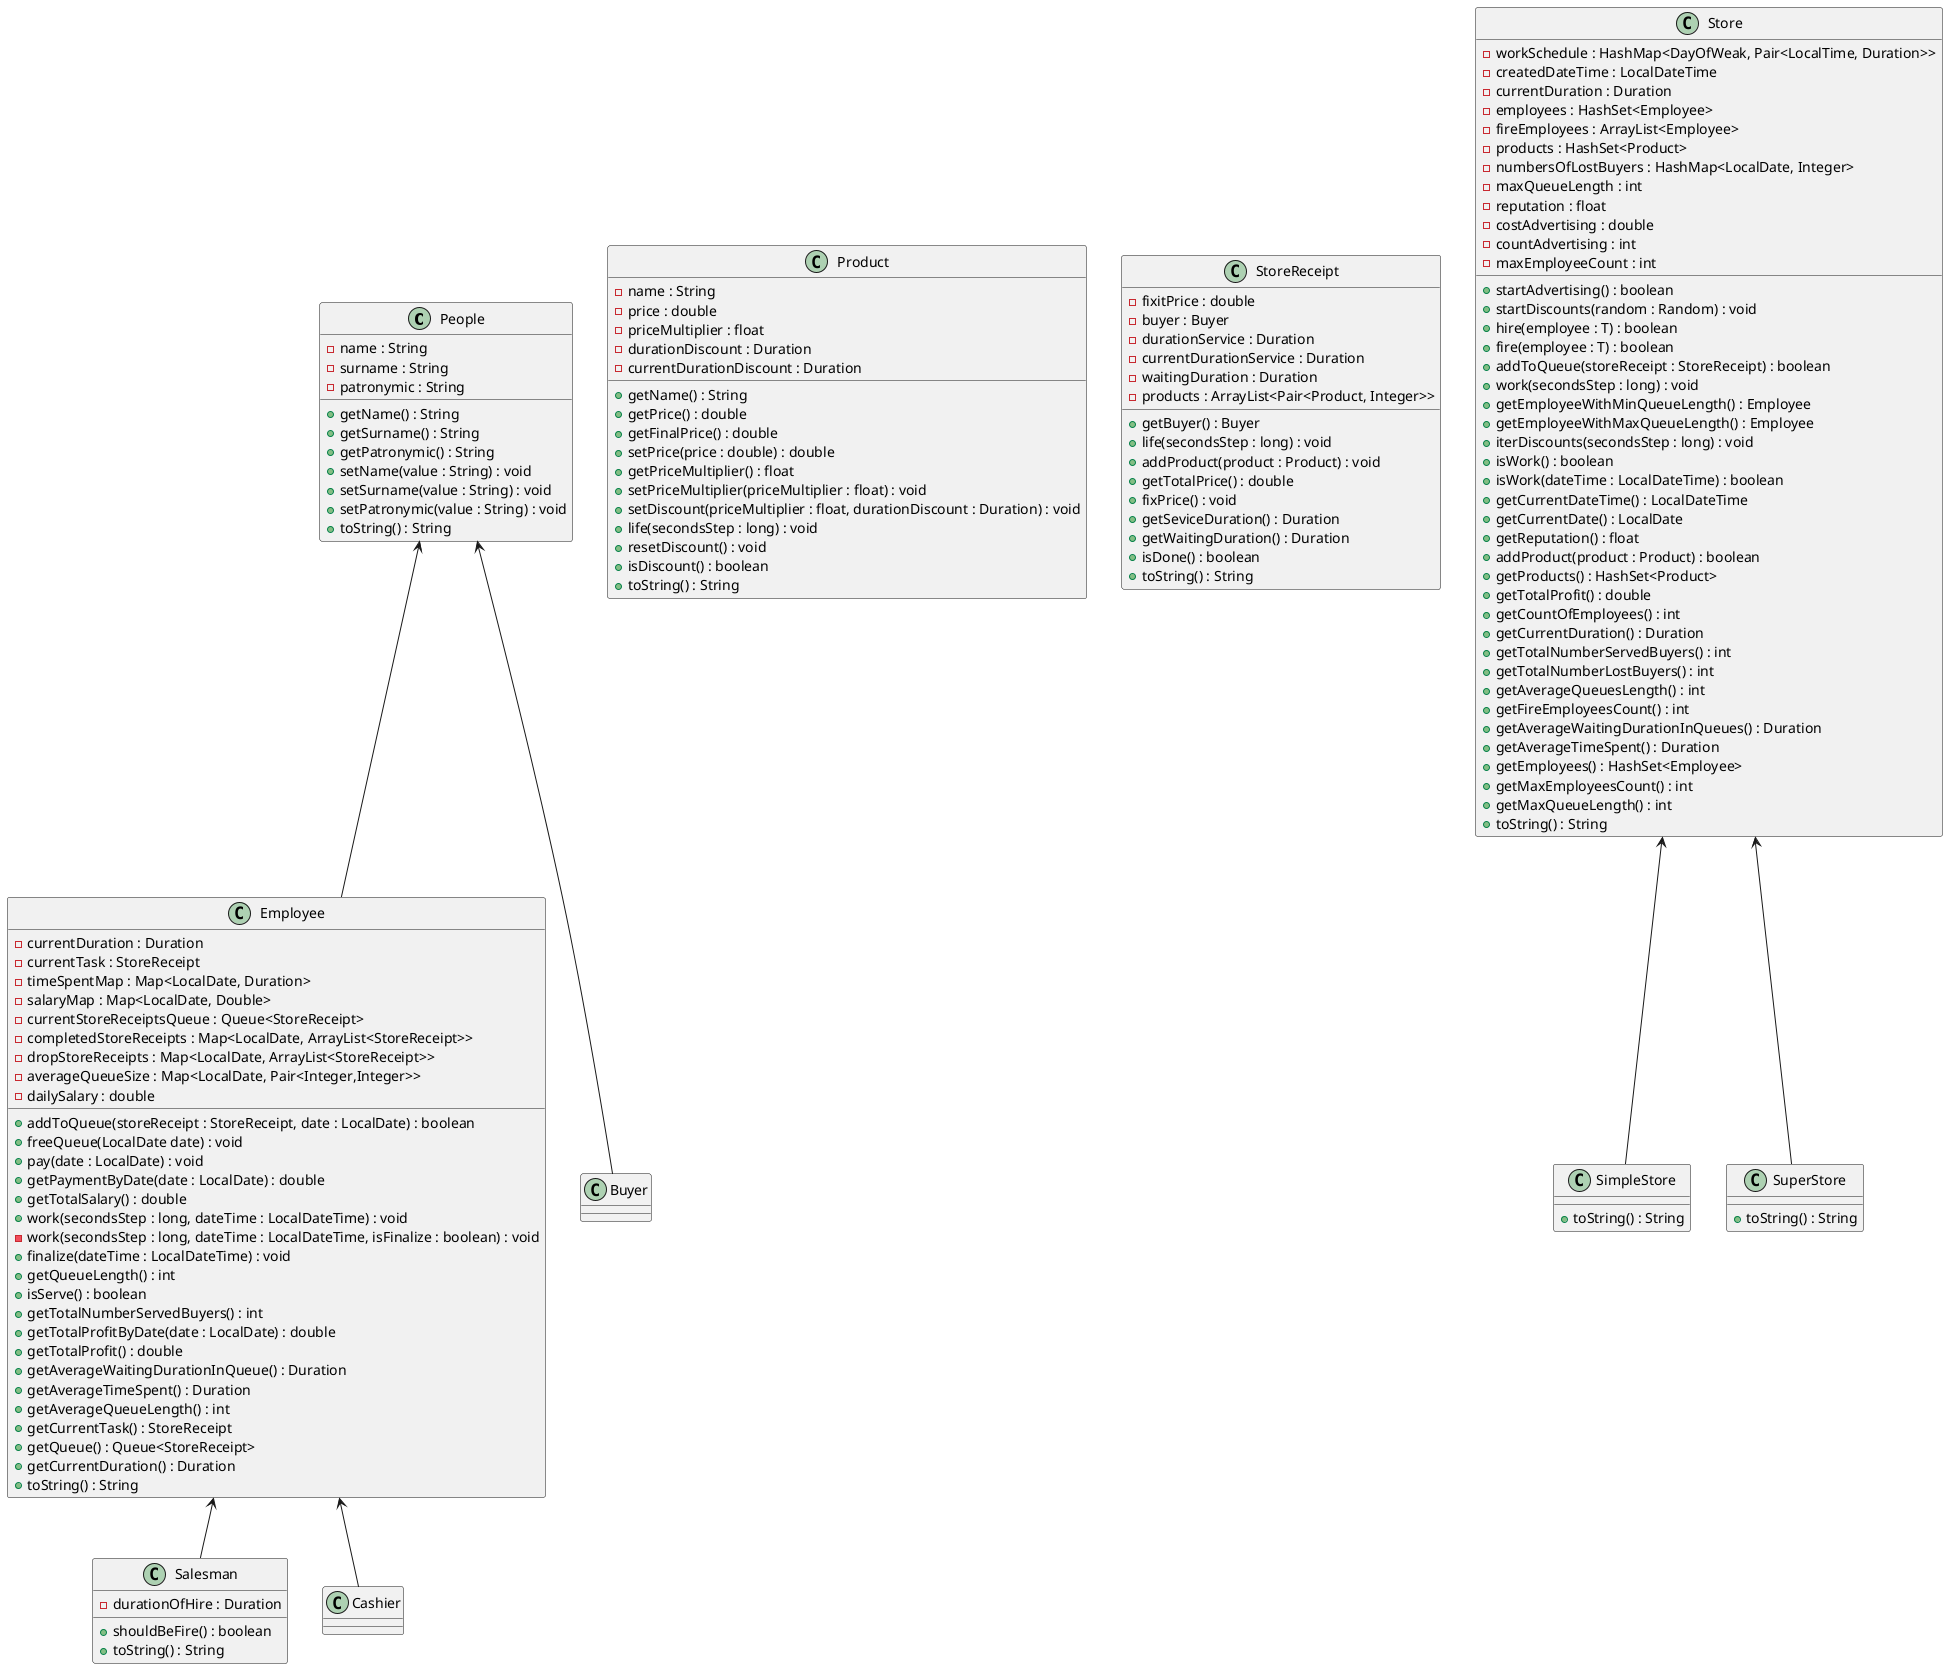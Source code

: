@startuml
class People {
- name : String
- surname : String
- patronymic : String
+ getName() : String
+ getSurname() : String
+ getPatronymic() : String
+ setName(value : String) : void
+ setSurname(value : String) : void
+ setPatronymic(value : String) : void
+ toString() : String
}
class Employee {
- currentDuration : Duration
- currentTask : StoreReceipt
- timeSpentMap : Map<LocalDate, Duration>
- salaryMap : Map<LocalDate, Double>
- currentStoreReceiptsQueue : Queue<StoreReceipt>
- completedStoreReceipts : Map<LocalDate, ArrayList<StoreReceipt>>
- dropStoreReceipts : Map<LocalDate, ArrayList<StoreReceipt>>
- averageQueueSize : Map<LocalDate, Pair<Integer,Integer>>
- dailySalary : double
+ addToQueue(storeReceipt : StoreReceipt, date : LocalDate) : boolean
+ freeQueue(LocalDate date) : void
+ pay(date : LocalDate) : void
+ getPaymentByDate(date : LocalDate) : double
+ getTotalSalary() : double
+ work(secondsStep : long, dateTime : LocalDateTime) : void
- work(secondsStep : long, dateTime : LocalDateTime, isFinalize : boolean) : void
+ finalize(dateTime : LocalDateTime) : void
+ getQueueLength() : int
+ isServe() : boolean
+ getTotalNumberServedBuyers() : int
+ getTotalProfitByDate(date : LocalDate) : double
+ getTotalProfit() : double
+ getAverageWaitingDurationInQueue() : Duration
+ getAverageTimeSpent() : Duration
+ getAverageQueueLength() : int
+ getCurrentTask() : StoreReceipt
+ getQueue() : Queue<StoreReceipt>
+ getCurrentDuration() : Duration
+ toString() : String
}
class Salesman {
- durationOfHire : Duration
+ shouldBeFire() : boolean
+ toString() : String
}
class Buyer {

}

class Product {
- name : String
- price : double
- priceMultiplier : float
- durationDiscount : Duration
- currentDurationDiscount : Duration
+ getName() : String
+ getPrice() : double
+ getFinalPrice() : double
+ setPrice(price : double) : double
+ getPriceMultiplier() : float
+ setPriceMultiplier(priceMultiplier : float) : void
+ setDiscount(priceMultiplier : float, durationDiscount : Duration) : void
+ life(secondsStep : long) : void
+ resetDiscount() : void
+ isDiscount() : boolean
+ toString() : String
}

class StoreReceipt {
- fixitPrice : double
- buyer : Buyer
- durationService : Duration
- currentDurationService : Duration
- waitingDuration : Duration
- products : ArrayList<Pair<Product, Integer>>
+ getBuyer() : Buyer
+ life(secondsStep : long) : void
+ addProduct(product : Product) : void
+ getTotalPrice() : double
+ fixPrice() : void
+ getSeviceDuration() : Duration
+ getWaitingDuration() : Duration
+ isDone() : boolean
+ toString() : String
}


class Store {
- workSchedule : HashMap<DayOfWeak, Pair<LocalTime, Duration>>
- createdDateTime : LocalDateTime
- currentDuration : Duration
- employees : HashSet<Employee>
- fireEmployees : ArrayList<Employee>
- products : HashSet<Product>
- numbersOfLostBuyers : HashMap<LocalDate, Integer>
- maxQueueLength : int
- reputation : float
- costAdvertising : double
- countAdvertising : int
- maxEmployeeCount : int
+ startAdvertising() : boolean
+ startDiscounts(random : Random) : void
+ hire(employee : T) : boolean
+ fire(employee : T) : boolean
+ addToQueue(storeReceipt : StoreReceipt) : boolean
+ work(secondsStep : long) : void
+ getEmployeeWithMinQueueLength() : Employee
+ getEmployeeWithMaxQueueLength() : Employee
+ iterDiscounts(secondsStep : long) : void
+ isWork() : boolean
+ isWork(dateTime : LocalDateTime) : boolean
+ getCurrentDateTime() : LocalDateTime
+ getCurrentDate() : LocalDate
+ getReputation() : float
+ addProduct(product : Product) : boolean
+ getProducts() : HashSet<Product>
+ getTotalProfit() : double
+ getCountOfEmployees() : int
+ getCurrentDuration() : Duration
+ getTotalNumberServedBuyers() : int
+ getTotalNumberLostBuyers() : int
+ getAverageQueuesLength() : int
+ getFireEmployeesCount() : int
+ getAverageWaitingDurationInQueues() : Duration
+ getAverageTimeSpent() : Duration
+ getEmployees() : HashSet<Employee>
+ getMaxEmployeesCount() : int
+ getMaxQueueLength() : int
+ toString() : String
}

class SimpleStore {
+ toString() : String
}

class SuperStore {
+ toString() : String
}

People <-- Employee
Employee <-- Salesman
Employee <-- Cashier
People <--Buyer
Store <-- SimpleStore
Store <-- SuperStore
@enduml